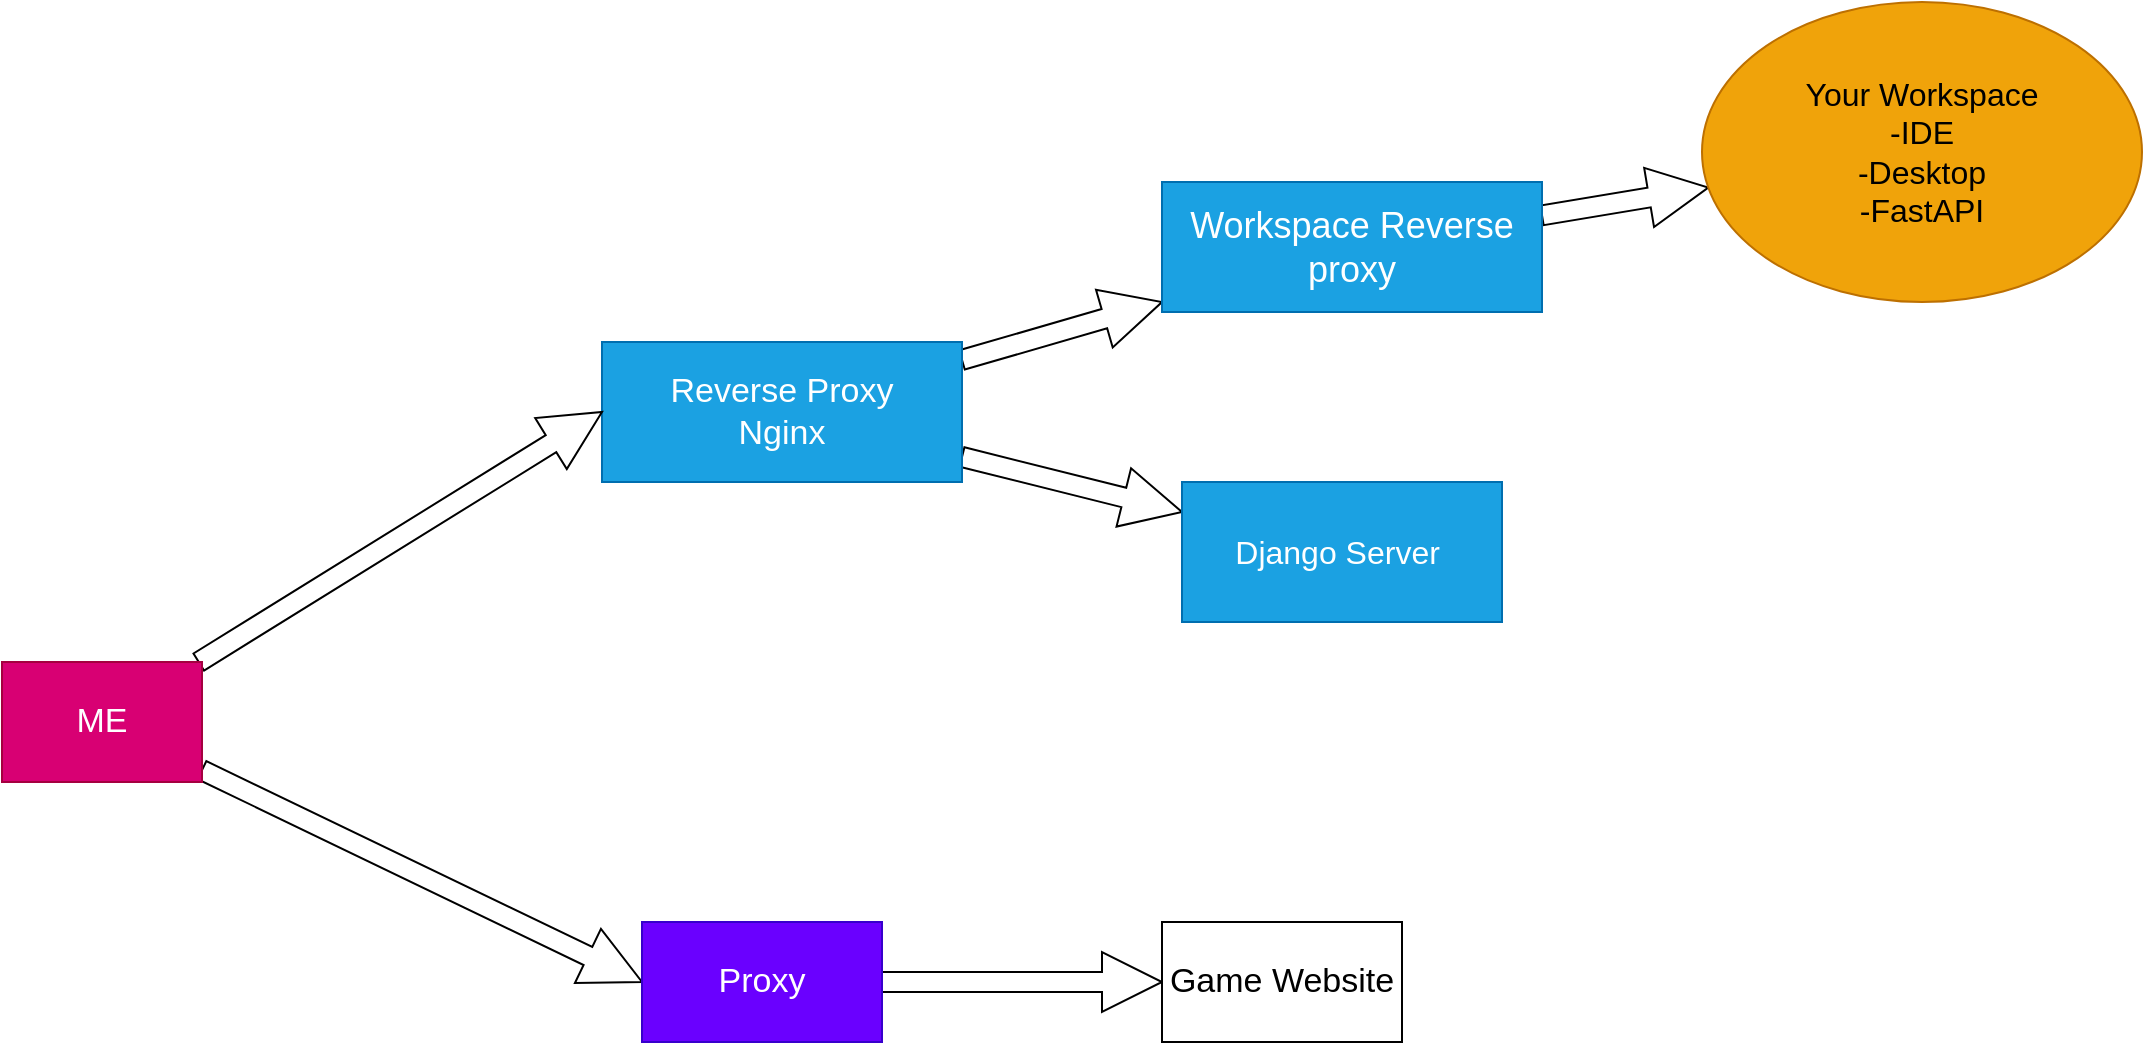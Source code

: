 <mxfile>
    <diagram id="HK-NvPdu3HNnoGjfI4e2" name="Page-1">
        <mxGraphModel dx="1047" dy="1676" grid="1" gridSize="10" guides="1" tooltips="1" connect="1" arrows="1" fold="1" page="1" pageScale="1" pageWidth="850" pageHeight="1100" math="0" shadow="0">
            <root>
                <mxCell id="0"/>
                <mxCell id="1" parent="0"/>
                <mxCell id="10" value="" style="edgeStyle=none;shape=arrow;html=1;fontSize=17;" edge="1" parent="1" source="2" target="9">
                    <mxGeometry relative="1" as="geometry"/>
                </mxCell>
                <mxCell id="14" value="" style="edgeStyle=none;shape=arrow;html=1;fontSize=16;" edge="1" parent="1" source="2" target="13">
                    <mxGeometry relative="1" as="geometry"/>
                </mxCell>
                <mxCell id="2" value="&lt;font style=&quot;font-size: 17px&quot;&gt;Reverse Proxy&lt;br&gt;Nginx&lt;/font&gt;" style="whiteSpace=wrap;html=1;fillColor=#1ba1e2;fontColor=#ffffff;strokeColor=#006EAF;" vertex="1" parent="1">
                    <mxGeometry x="320" y="110" width="180" height="70" as="geometry"/>
                </mxCell>
                <mxCell id="5" style="edgeStyle=none;shape=arrow;html=1;entryX=0;entryY=0.5;entryDx=0;entryDy=0;fontSize=17;" edge="1" parent="1" source="3" target="4">
                    <mxGeometry relative="1" as="geometry"/>
                </mxCell>
                <mxCell id="8" style="edgeStyle=none;shape=arrow;html=1;entryX=0;entryY=0.5;entryDx=0;entryDy=0;fontSize=17;" edge="1" parent="1" source="3" target="2">
                    <mxGeometry relative="1" as="geometry"/>
                </mxCell>
                <mxCell id="3" value="ME" style="whiteSpace=wrap;html=1;fontSize=17;fillColor=#d80073;fontColor=#ffffff;strokeColor=#A50040;" vertex="1" parent="1">
                    <mxGeometry x="20" y="270" width="100" height="60" as="geometry"/>
                </mxCell>
                <mxCell id="7" style="edgeStyle=none;shape=arrow;html=1;fontSize=17;" edge="1" parent="1" source="4" target="6">
                    <mxGeometry relative="1" as="geometry"/>
                </mxCell>
                <mxCell id="4" value="Proxy" style="whiteSpace=wrap;html=1;fontSize=17;fillColor=#6a00ff;fontColor=#ffffff;strokeColor=#3700CC;" vertex="1" parent="1">
                    <mxGeometry x="340" y="400" width="120" height="60" as="geometry"/>
                </mxCell>
                <mxCell id="6" value="Game Website" style="whiteSpace=wrap;html=1;fontSize=17;" vertex="1" parent="1">
                    <mxGeometry x="600" y="400" width="120" height="60" as="geometry"/>
                </mxCell>
                <mxCell id="12" value="" style="edgeStyle=none;shape=arrow;html=1;fontSize=18;" edge="1" parent="1" source="9" target="11">
                    <mxGeometry relative="1" as="geometry"/>
                </mxCell>
                <mxCell id="9" value="&lt;font style=&quot;font-size: 18px&quot;&gt;Workspace Reverse proxy&lt;/font&gt;" style="whiteSpace=wrap;html=1;fillColor=#1ba1e2;strokeColor=#006EAF;fontColor=#ffffff;" vertex="1" parent="1">
                    <mxGeometry x="600" y="30" width="190" height="65" as="geometry"/>
                </mxCell>
                <mxCell id="11" value="&lt;font style=&quot;font-size: 16px&quot;&gt;Your Workspace&lt;br&gt;-IDE&lt;br&gt;-Desktop&lt;br&gt;-FastAPI&lt;/font&gt;" style="ellipse;whiteSpace=wrap;html=1;fillColor=#f0a30a;strokeColor=#BD7000;fontColor=#000000;" vertex="1" parent="1">
                    <mxGeometry x="870" y="-60" width="220" height="150" as="geometry"/>
                </mxCell>
                <mxCell id="13" value="&lt;font style=&quot;font-size: 16px&quot;&gt;Django Server&amp;nbsp;&lt;/font&gt;" style="whiteSpace=wrap;html=1;fillColor=#1ba1e2;strokeColor=#006EAF;fontColor=#ffffff;" vertex="1" parent="1">
                    <mxGeometry x="610" y="180" width="160" height="70" as="geometry"/>
                </mxCell>
            </root>
        </mxGraphModel>
    </diagram>
</mxfile>